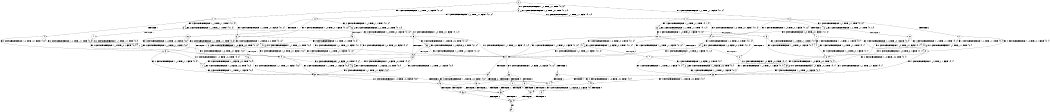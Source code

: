 digraph BCG {
size = "7, 10.5";
center = TRUE;
node [shape = circle];
0 [peripheries = 2];
0 -> 1 [label = "EX !1 !ATOMIC_EXCH_BRANCH (1, +1, TRUE, +1, 1, FALSE) !{0, 1, 2}"];
0 -> 2 [label = "EX !2 !ATOMIC_EXCH_BRANCH (1, +1, TRUE, +1, 1, FALSE) !{0, 1, 2}"];
0 -> 3 [label = "EX !0 !ATOMIC_EXCH_BRANCH (1, +0, TRUE, +0, 1, TRUE) !{0, 1, 2}"];
1 -> 4 [label = "TERMINATE !1"];
1 -> 5 [label = "EX !2 !ATOMIC_EXCH_BRANCH (1, +1, TRUE, +1, 1, TRUE) !{0, 1, 2}"];
1 -> 6 [label = "EX !0 !ATOMIC_EXCH_BRANCH (1, +0, TRUE, +0, 1, FALSE) !{0, 1, 2}"];
2 -> 7 [label = "TERMINATE !2"];
2 -> 8 [label = "EX !1 !ATOMIC_EXCH_BRANCH (1, +1, TRUE, +1, 1, TRUE) !{0, 1, 2}"];
2 -> 9 [label = "EX !0 !ATOMIC_EXCH_BRANCH (1, +0, TRUE, +0, 1, FALSE) !{0, 1, 2}"];
3 -> 10 [label = "EX !1 !ATOMIC_EXCH_BRANCH (1, +1, TRUE, +1, 1, FALSE) !{0, 1, 2}"];
3 -> 11 [label = "EX !2 !ATOMIC_EXCH_BRANCH (1, +1, TRUE, +1, 1, FALSE) !{0, 1, 2}"];
3 -> 3 [label = "EX !0 !ATOMIC_EXCH_BRANCH (1, +0, TRUE, +0, 1, TRUE) !{0, 1, 2}"];
4 -> 12 [label = "EX !2 !ATOMIC_EXCH_BRANCH (1, +1, TRUE, +1, 1, TRUE) !{0, 2}"];
4 -> 13 [label = "EX !0 !ATOMIC_EXCH_BRANCH (1, +0, TRUE, +0, 1, FALSE) !{0, 2}"];
5 -> 14 [label = "TERMINATE !1"];
5 -> 15 [label = "EX !0 !ATOMIC_EXCH_BRANCH (1, +0, TRUE, +0, 1, FALSE) !{0, 1, 2}"];
5 -> 5 [label = "EX !2 !ATOMIC_EXCH_BRANCH (1, +1, TRUE, +1, 1, TRUE) !{0, 1, 2}"];
6 -> 16 [label = "TERMINATE !1"];
6 -> 17 [label = "EX !2 !ATOMIC_EXCH_BRANCH (1, +1, TRUE, +1, 1, FALSE) !{0, 1, 2}"];
6 -> 18 [label = "EX !0 !ATOMIC_EXCH_BRANCH (1, +0, FALSE, +0, 2, TRUE) !{0, 1, 2}"];
7 -> 19 [label = "EX !1 !ATOMIC_EXCH_BRANCH (1, +1, TRUE, +1, 1, TRUE) !{0, 1}"];
7 -> 20 [label = "EX !0 !ATOMIC_EXCH_BRANCH (1, +0, TRUE, +0, 1, FALSE) !{0, 1}"];
8 -> 21 [label = "TERMINATE !2"];
8 -> 22 [label = "EX !0 !ATOMIC_EXCH_BRANCH (1, +0, TRUE, +0, 1, FALSE) !{0, 1, 2}"];
8 -> 8 [label = "EX !1 !ATOMIC_EXCH_BRANCH (1, +1, TRUE, +1, 1, TRUE) !{0, 1, 2}"];
9 -> 23 [label = "TERMINATE !2"];
9 -> 17 [label = "EX !1 !ATOMIC_EXCH_BRANCH (1, +1, TRUE, +1, 1, FALSE) !{0, 1, 2}"];
9 -> 24 [label = "EX !0 !ATOMIC_EXCH_BRANCH (1, +0, FALSE, +0, 2, TRUE) !{0, 1, 2}"];
10 -> 25 [label = "TERMINATE !1"];
10 -> 26 [label = "EX !2 !ATOMIC_EXCH_BRANCH (1, +1, TRUE, +1, 1, TRUE) !{0, 1, 2}"];
10 -> 6 [label = "EX !0 !ATOMIC_EXCH_BRANCH (1, +0, TRUE, +0, 1, FALSE) !{0, 1, 2}"];
11 -> 27 [label = "TERMINATE !2"];
11 -> 28 [label = "EX !1 !ATOMIC_EXCH_BRANCH (1, +1, TRUE, +1, 1, TRUE) !{0, 1, 2}"];
11 -> 9 [label = "EX !0 !ATOMIC_EXCH_BRANCH (1, +0, TRUE, +0, 1, FALSE) !{0, 1, 2}"];
12 -> 29 [label = "EX !0 !ATOMIC_EXCH_BRANCH (1, +0, TRUE, +0, 1, FALSE) !{0, 2}"];
12 -> 12 [label = "EX !2 !ATOMIC_EXCH_BRANCH (1, +1, TRUE, +1, 1, TRUE) !{0, 2}"];
13 -> 30 [label = "EX !2 !ATOMIC_EXCH_BRANCH (1, +1, TRUE, +1, 1, FALSE) !{0, 2}"];
13 -> 31 [label = "EX !0 !ATOMIC_EXCH_BRANCH (1, +0, FALSE, +0, 2, TRUE) !{0, 2}"];
14 -> 29 [label = "EX !0 !ATOMIC_EXCH_BRANCH (1, +0, TRUE, +0, 1, FALSE) !{0, 2}"];
14 -> 12 [label = "EX !2 !ATOMIC_EXCH_BRANCH (1, +1, TRUE, +1, 1, TRUE) !{0, 2}"];
15 -> 32 [label = "TERMINATE !1"];
15 -> 17 [label = "EX !2 !ATOMIC_EXCH_BRANCH (1, +1, TRUE, +1, 1, FALSE) !{0, 1, 2}"];
15 -> 33 [label = "EX !0 !ATOMIC_EXCH_BRANCH (1, +0, FALSE, +0, 2, TRUE) !{0, 1, 2}"];
16 -> 30 [label = "EX !2 !ATOMIC_EXCH_BRANCH (1, +1, TRUE, +1, 1, FALSE) !{0, 2}"];
16 -> 31 [label = "EX !0 !ATOMIC_EXCH_BRANCH (1, +0, FALSE, +0, 2, TRUE) !{0, 2}"];
17 -> 34 [label = "TERMINATE !1"];
17 -> 35 [label = "TERMINATE !2"];
17 -> 36 [label = "EX !0 !ATOMIC_EXCH_BRANCH (1, +0, FALSE, +0, 2, FALSE) !{0, 1, 2}"];
18 -> 16 [label = "TERMINATE !1"];
18 -> 17 [label = "EX !2 !ATOMIC_EXCH_BRANCH (1, +1, TRUE, +1, 1, FALSE) !{0, 1, 2}"];
18 -> 18 [label = "EX !0 !ATOMIC_EXCH_BRANCH (1, +0, FALSE, +0, 2, TRUE) !{0, 1, 2}"];
19 -> 37 [label = "EX !0 !ATOMIC_EXCH_BRANCH (1, +0, TRUE, +0, 1, FALSE) !{0, 1}"];
19 -> 19 [label = "EX !1 !ATOMIC_EXCH_BRANCH (1, +1, TRUE, +1, 1, TRUE) !{0, 1}"];
20 -> 38 [label = "EX !1 !ATOMIC_EXCH_BRANCH (1, +1, TRUE, +1, 1, FALSE) !{0, 1}"];
20 -> 39 [label = "EX !0 !ATOMIC_EXCH_BRANCH (1, +0, FALSE, +0, 2, TRUE) !{0, 1}"];
21 -> 37 [label = "EX !0 !ATOMIC_EXCH_BRANCH (1, +0, TRUE, +0, 1, FALSE) !{0, 1}"];
21 -> 19 [label = "EX !1 !ATOMIC_EXCH_BRANCH (1, +1, TRUE, +1, 1, TRUE) !{0, 1}"];
22 -> 40 [label = "TERMINATE !2"];
22 -> 17 [label = "EX !1 !ATOMIC_EXCH_BRANCH (1, +1, TRUE, +1, 1, FALSE) !{0, 1, 2}"];
22 -> 41 [label = "EX !0 !ATOMIC_EXCH_BRANCH (1, +0, FALSE, +0, 2, TRUE) !{0, 1, 2}"];
23 -> 38 [label = "EX !1 !ATOMIC_EXCH_BRANCH (1, +1, TRUE, +1, 1, FALSE) !{0, 1}"];
23 -> 39 [label = "EX !0 !ATOMIC_EXCH_BRANCH (1, +0, FALSE, +0, 2, TRUE) !{0, 1}"];
24 -> 23 [label = "TERMINATE !2"];
24 -> 17 [label = "EX !1 !ATOMIC_EXCH_BRANCH (1, +1, TRUE, +1, 1, FALSE) !{0, 1, 2}"];
24 -> 24 [label = "EX !0 !ATOMIC_EXCH_BRANCH (1, +0, FALSE, +0, 2, TRUE) !{0, 1, 2}"];
25 -> 42 [label = "EX !2 !ATOMIC_EXCH_BRANCH (1, +1, TRUE, +1, 1, TRUE) !{0, 2}"];
25 -> 13 [label = "EX !0 !ATOMIC_EXCH_BRANCH (1, +0, TRUE, +0, 1, FALSE) !{0, 2}"];
26 -> 43 [label = "TERMINATE !1"];
26 -> 26 [label = "EX !2 !ATOMIC_EXCH_BRANCH (1, +1, TRUE, +1, 1, TRUE) !{0, 1, 2}"];
26 -> 15 [label = "EX !0 !ATOMIC_EXCH_BRANCH (1, +0, TRUE, +0, 1, FALSE) !{0, 1, 2}"];
27 -> 44 [label = "EX !1 !ATOMIC_EXCH_BRANCH (1, +1, TRUE, +1, 1, TRUE) !{0, 1}"];
27 -> 20 [label = "EX !0 !ATOMIC_EXCH_BRANCH (1, +0, TRUE, +0, 1, FALSE) !{0, 1}"];
28 -> 45 [label = "TERMINATE !2"];
28 -> 28 [label = "EX !1 !ATOMIC_EXCH_BRANCH (1, +1, TRUE, +1, 1, TRUE) !{0, 1, 2}"];
28 -> 22 [label = "EX !0 !ATOMIC_EXCH_BRANCH (1, +0, TRUE, +0, 1, FALSE) !{0, 1, 2}"];
29 -> 30 [label = "EX !2 !ATOMIC_EXCH_BRANCH (1, +1, TRUE, +1, 1, FALSE) !{0, 2}"];
29 -> 46 [label = "EX !0 !ATOMIC_EXCH_BRANCH (1, +0, FALSE, +0, 2, TRUE) !{0, 2}"];
30 -> 47 [label = "TERMINATE !2"];
30 -> 48 [label = "EX !0 !ATOMIC_EXCH_BRANCH (1, +0, FALSE, +0, 2, FALSE) !{0, 2}"];
31 -> 30 [label = "EX !2 !ATOMIC_EXCH_BRANCH (1, +1, TRUE, +1, 1, FALSE) !{0, 2}"];
31 -> 31 [label = "EX !0 !ATOMIC_EXCH_BRANCH (1, +0, FALSE, +0, 2, TRUE) !{0, 2}"];
32 -> 30 [label = "EX !2 !ATOMIC_EXCH_BRANCH (1, +1, TRUE, +1, 1, FALSE) !{0, 2}"];
32 -> 46 [label = "EX !0 !ATOMIC_EXCH_BRANCH (1, +0, FALSE, +0, 2, TRUE) !{0, 2}"];
33 -> 32 [label = "TERMINATE !1"];
33 -> 17 [label = "EX !2 !ATOMIC_EXCH_BRANCH (1, +1, TRUE, +1, 1, FALSE) !{0, 1, 2}"];
33 -> 33 [label = "EX !0 !ATOMIC_EXCH_BRANCH (1, +0, FALSE, +0, 2, TRUE) !{0, 1, 2}"];
34 -> 47 [label = "TERMINATE !2"];
34 -> 48 [label = "EX !0 !ATOMIC_EXCH_BRANCH (1, +0, FALSE, +0, 2, FALSE) !{0, 2}"];
35 -> 47 [label = "TERMINATE !1"];
35 -> 49 [label = "EX !0 !ATOMIC_EXCH_BRANCH (1, +0, FALSE, +0, 2, FALSE) !{0, 1}"];
36 -> 50 [label = "TERMINATE !1"];
36 -> 51 [label = "TERMINATE !2"];
36 -> 52 [label = "TERMINATE !0"];
37 -> 38 [label = "EX !1 !ATOMIC_EXCH_BRANCH (1, +1, TRUE, +1, 1, FALSE) !{0, 1}"];
37 -> 53 [label = "EX !0 !ATOMIC_EXCH_BRANCH (1, +0, FALSE, +0, 2, TRUE) !{0, 1}"];
38 -> 47 [label = "TERMINATE !1"];
38 -> 49 [label = "EX !0 !ATOMIC_EXCH_BRANCH (1, +0, FALSE, +0, 2, FALSE) !{0, 1}"];
39 -> 38 [label = "EX !1 !ATOMIC_EXCH_BRANCH (1, +1, TRUE, +1, 1, FALSE) !{0, 1}"];
39 -> 39 [label = "EX !0 !ATOMIC_EXCH_BRANCH (1, +0, FALSE, +0, 2, TRUE) !{0, 1}"];
40 -> 38 [label = "EX !1 !ATOMIC_EXCH_BRANCH (1, +1, TRUE, +1, 1, FALSE) !{0, 1}"];
40 -> 53 [label = "EX !0 !ATOMIC_EXCH_BRANCH (1, +0, FALSE, +0, 2, TRUE) !{0, 1}"];
41 -> 40 [label = "TERMINATE !2"];
41 -> 17 [label = "EX !1 !ATOMIC_EXCH_BRANCH (1, +1, TRUE, +1, 1, FALSE) !{0, 1, 2}"];
41 -> 41 [label = "EX !0 !ATOMIC_EXCH_BRANCH (1, +0, FALSE, +0, 2, TRUE) !{0, 1, 2}"];
42 -> 42 [label = "EX !2 !ATOMIC_EXCH_BRANCH (1, +1, TRUE, +1, 1, TRUE) !{0, 2}"];
42 -> 29 [label = "EX !0 !ATOMIC_EXCH_BRANCH (1, +0, TRUE, +0, 1, FALSE) !{0, 2}"];
43 -> 42 [label = "EX !2 !ATOMIC_EXCH_BRANCH (1, +1, TRUE, +1, 1, TRUE) !{0, 2}"];
43 -> 29 [label = "EX !0 !ATOMIC_EXCH_BRANCH (1, +0, TRUE, +0, 1, FALSE) !{0, 2}"];
44 -> 44 [label = "EX !1 !ATOMIC_EXCH_BRANCH (1, +1, TRUE, +1, 1, TRUE) !{0, 1}"];
44 -> 37 [label = "EX !0 !ATOMIC_EXCH_BRANCH (1, +0, TRUE, +0, 1, FALSE) !{0, 1}"];
45 -> 44 [label = "EX !1 !ATOMIC_EXCH_BRANCH (1, +1, TRUE, +1, 1, TRUE) !{0, 1}"];
45 -> 37 [label = "EX !0 !ATOMIC_EXCH_BRANCH (1, +0, TRUE, +0, 1, FALSE) !{0, 1}"];
46 -> 30 [label = "EX !2 !ATOMIC_EXCH_BRANCH (1, +1, TRUE, +1, 1, FALSE) !{0, 2}"];
46 -> 46 [label = "EX !0 !ATOMIC_EXCH_BRANCH (1, +0, FALSE, +0, 2, TRUE) !{0, 2}"];
47 -> 54 [label = "EX !0 !ATOMIC_EXCH_BRANCH (1, +0, FALSE, +0, 2, FALSE) !{0}"];
48 -> 55 [label = "TERMINATE !2"];
48 -> 56 [label = "TERMINATE !0"];
49 -> 55 [label = "TERMINATE !1"];
49 -> 57 [label = "TERMINATE !0"];
50 -> 55 [label = "TERMINATE !2"];
50 -> 56 [label = "TERMINATE !0"];
51 -> 55 [label = "TERMINATE !1"];
51 -> 57 [label = "TERMINATE !0"];
52 -> 56 [label = "TERMINATE !1"];
52 -> 57 [label = "TERMINATE !2"];
53 -> 38 [label = "EX !1 !ATOMIC_EXCH_BRANCH (1, +1, TRUE, +1, 1, FALSE) !{0, 1}"];
53 -> 53 [label = "EX !0 !ATOMIC_EXCH_BRANCH (1, +0, FALSE, +0, 2, TRUE) !{0, 1}"];
54 -> 58 [label = "TERMINATE !0"];
55 -> 58 [label = "TERMINATE !0"];
56 -> 58 [label = "TERMINATE !2"];
57 -> 58 [label = "TERMINATE !1"];
58 -> 59 [label = "exit"];
}
